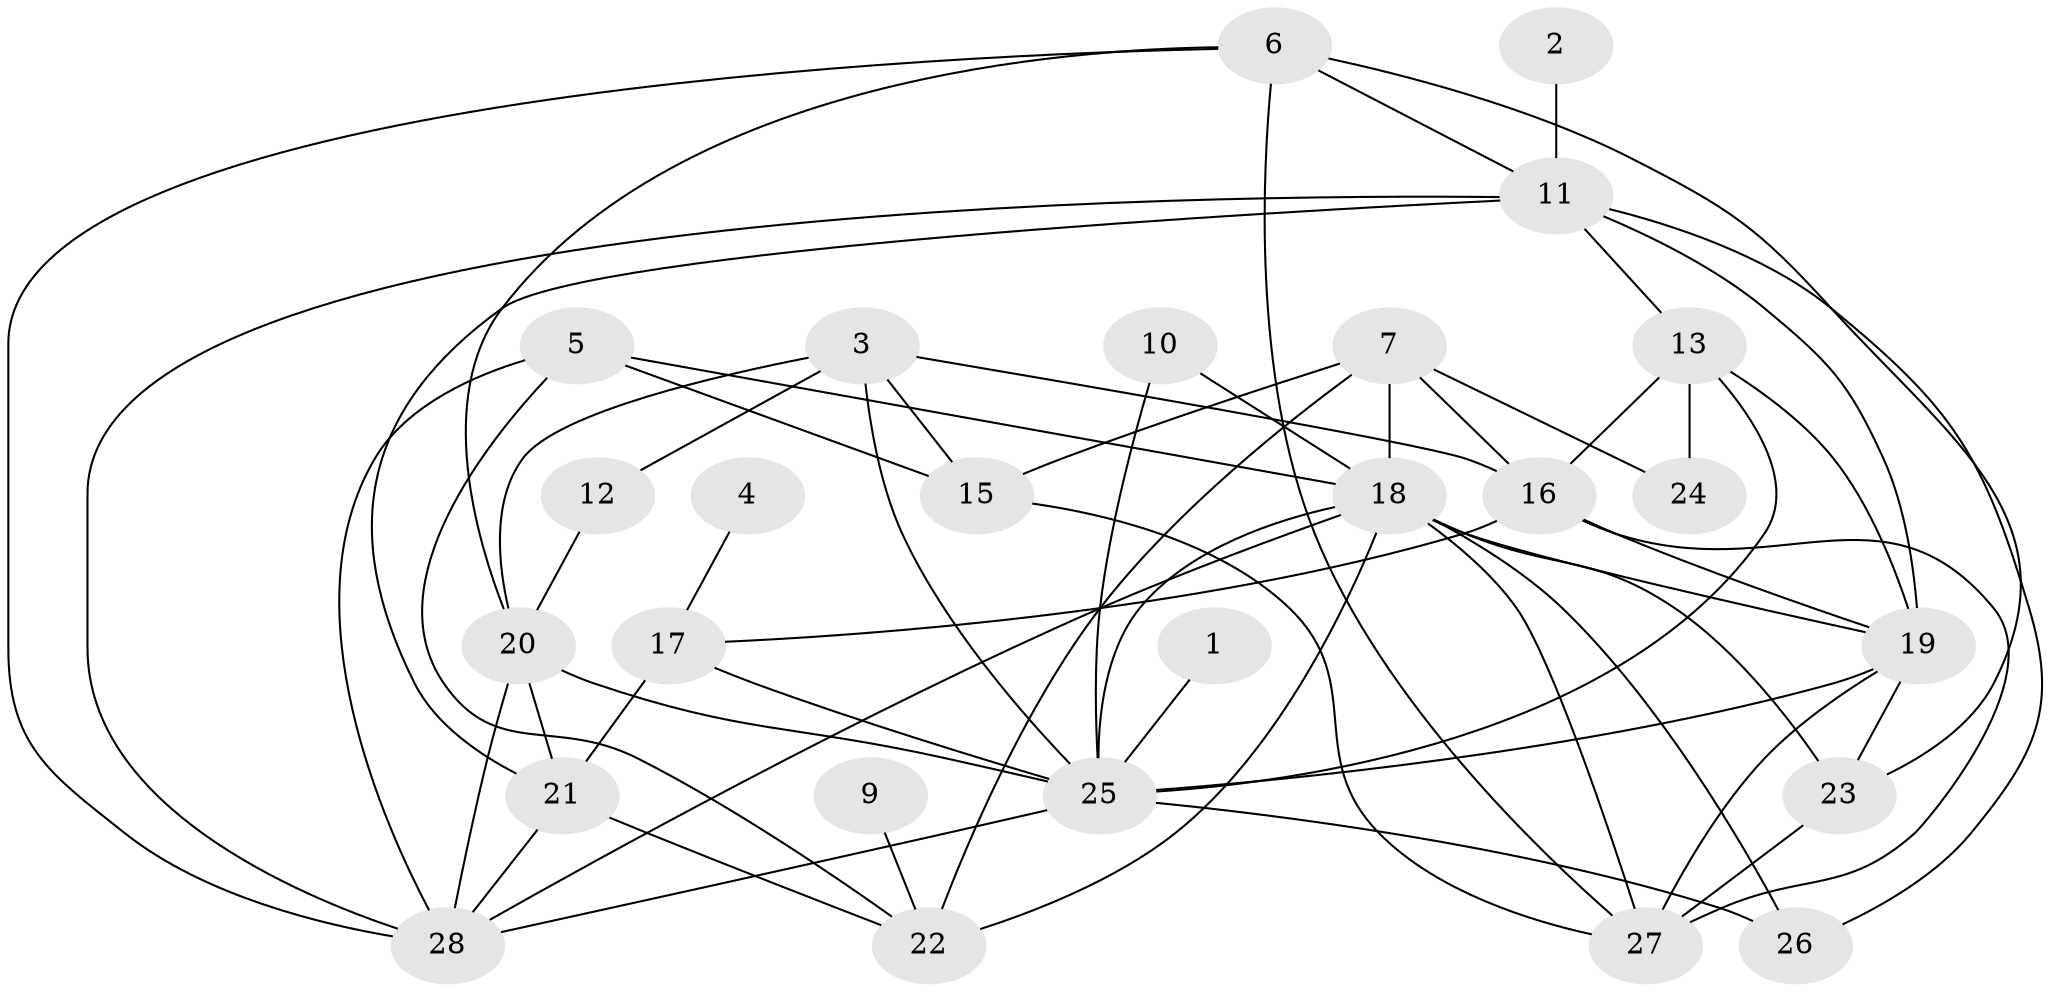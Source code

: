 // original degree distribution, {4: 0.18840579710144928, 5: 0.2028985507246377, 1: 0.11594202898550725, 3: 0.2463768115942029, 7: 0.014492753623188406, 2: 0.17391304347826086, 0: 0.028985507246376812, 6: 0.028985507246376812}
// Generated by graph-tools (version 1.1) at 2025/35/03/04/25 23:35:56]
// undirected, 26 vertices, 59 edges
graph export_dot {
  node [color=gray90,style=filled];
  1;
  2;
  3;
  4;
  5;
  6;
  7;
  9;
  10;
  11;
  12;
  13;
  15;
  16;
  17;
  18;
  19;
  20;
  21;
  22;
  23;
  24;
  25;
  26;
  27;
  28;
  1 -- 25 [weight=1.0];
  2 -- 11 [weight=1.0];
  3 -- 12 [weight=1.0];
  3 -- 15 [weight=1.0];
  3 -- 16 [weight=1.0];
  3 -- 20 [weight=1.0];
  3 -- 25 [weight=1.0];
  4 -- 17 [weight=1.0];
  5 -- 15 [weight=1.0];
  5 -- 18 [weight=1.0];
  5 -- 22 [weight=1.0];
  5 -- 28 [weight=1.0];
  6 -- 11 [weight=1.0];
  6 -- 20 [weight=1.0];
  6 -- 23 [weight=1.0];
  6 -- 27 [weight=1.0];
  6 -- 28 [weight=1.0];
  7 -- 15 [weight=1.0];
  7 -- 16 [weight=1.0];
  7 -- 18 [weight=1.0];
  7 -- 22 [weight=1.0];
  7 -- 24 [weight=1.0];
  9 -- 22 [weight=1.0];
  10 -- 18 [weight=1.0];
  10 -- 25 [weight=1.0];
  11 -- 13 [weight=1.0];
  11 -- 19 [weight=1.0];
  11 -- 21 [weight=1.0];
  11 -- 26 [weight=1.0];
  11 -- 28 [weight=1.0];
  12 -- 20 [weight=1.0];
  13 -- 16 [weight=1.0];
  13 -- 19 [weight=1.0];
  13 -- 24 [weight=1.0];
  13 -- 25 [weight=1.0];
  15 -- 27 [weight=1.0];
  16 -- 17 [weight=1.0];
  16 -- 19 [weight=1.0];
  16 -- 27 [weight=2.0];
  17 -- 21 [weight=1.0];
  17 -- 25 [weight=2.0];
  18 -- 19 [weight=2.0];
  18 -- 22 [weight=2.0];
  18 -- 23 [weight=2.0];
  18 -- 25 [weight=2.0];
  18 -- 26 [weight=1.0];
  18 -- 27 [weight=1.0];
  18 -- 28 [weight=2.0];
  19 -- 23 [weight=1.0];
  19 -- 25 [weight=1.0];
  19 -- 27 [weight=1.0];
  20 -- 21 [weight=1.0];
  20 -- 25 [weight=1.0];
  20 -- 28 [weight=4.0];
  21 -- 22 [weight=1.0];
  21 -- 28 [weight=1.0];
  23 -- 27 [weight=1.0];
  25 -- 26 [weight=1.0];
  25 -- 28 [weight=1.0];
}
